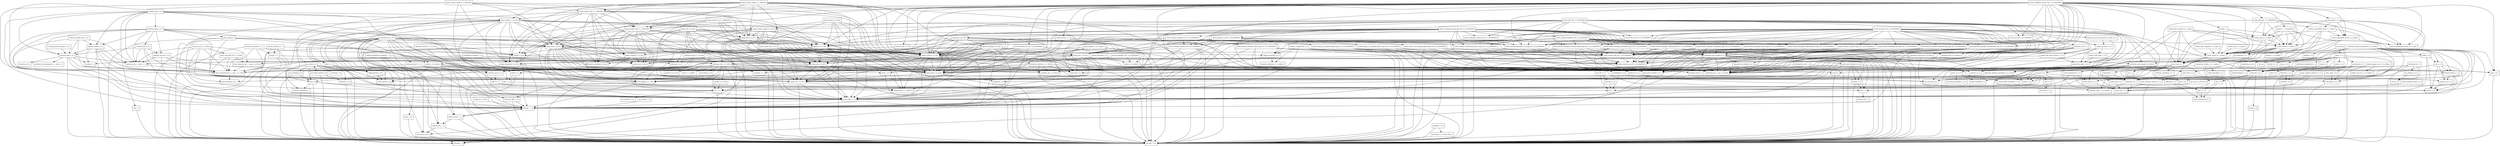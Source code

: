 digraph dependencies {
  node [shape = box, fontsize=10.0];
  activemq_broker_5_14_5 -> activemq_client_5_14_5;
  activemq_broker_5_14_5 -> geronimo_jms_1_1_spec_1_1_1;
  activemq_broker_5_14_5 -> hawtbuf_1_11;
  activemq_broker_5_14_5 -> jboss_transaction_api_1_2_spec_1_0_1_Final;
  activemq_broker_5_14_5 -> org_osgi_core_6_0_0;
  activemq_broker_5_14_5 -> slf4j_api_1_7_25;
  activemq_broker_5_14_5 -> xml_apis_1_4_01;
  activemq_client_5_14_5 -> commons_net_3_6;
  activemq_client_5_14_5 -> geronimo_j2ee_management_1_1_spec_1_0_1;
  activemq_client_5_14_5 -> geronimo_jms_1_1_spec_1_1_1;
  activemq_client_5_14_5 -> hawtbuf_1_11;
  activemq_client_5_14_5 -> jboss_transaction_api_1_2_spec_1_0_1_Final;
  activemq_client_5_14_5 -> slf4j_api_1_7_25;
  activemq_client_5_14_5 -> xml_apis_1_4_01;
  activemq_jms_pool_5_14_5 -> commons_pool2_2_4_2;
  activemq_jms_pool_5_14_5 -> geronimo_jms_1_1_spec_1_1_1;
  activemq_jms_pool_5_14_5 -> jboss_transaction_api_1_2_spec_1_0_1_Final;
  activemq_jms_pool_5_14_5 -> slf4j_api_1_7_25;
  activemq_kahadb_store_5_14_5 -> activemq_broker_5_14_5;
  activemq_kahadb_store_5_14_5 -> activemq_client_5_14_5;
  activemq_kahadb_store_5_14_5 -> geronimo_jms_1_1_spec_1_1_1;
  activemq_kahadb_store_5_14_5 -> jboss_transaction_api_1_2_spec_1_0_1_Final;
  activemq_kahadb_store_5_14_5 -> slf4j_api_1_7_25;
  activemq_openwire_legacy_5_14_5 -> activemq_client_5_14_5;
  activemq_pool_5_14_5 -> activemq_client_5_14_5;
  activemq_pool_5_14_5 -> activemq_jms_pool_5_14_5;
  activemq_pool_5_14_5 -> geronimo_jms_1_1_spec_1_1_1;
  activemq_pool_5_14_5 -> jboss_transaction_api_1_2_spec_1_0_1_Final;
  activemq_pool_5_14_5 -> slf4j_api_1_7_25;
  activemq_spring_5_14_5 -> activemq_broker_5_14_5;
  activemq_spring_5_14_5 -> activemq_client_5_14_5;
  activemq_spring_5_14_5 -> activemq_jms_pool_5_14_5;
  activemq_spring_5_14_5 -> activemq_pool_5_14_5;
  activemq_spring_5_14_5 -> geronimo_jms_1_1_spec_1_1_1;
  activemq_spring_5_14_5 -> jboss_transaction_api_1_2_spec_1_0_1_Final;
  activemq_spring_5_14_5 -> org_osgi_core_6_0_0;
  activemq_spring_5_14_5 -> slf4j_api_1_7_25;
  activemq_spring_5_14_5 -> spring_beans_5_0_0_RC1;
  activemq_spring_5_14_5 -> spring_context_5_0_0_RC1;
  activemq_spring_5_14_5 -> spring_core_5_0_0_RC1;
  activemq_spring_5_14_5 -> xbean_spring_4_5;
  activemq_web_5_14_5 -> activemq_broker_5_14_5;
  activemq_web_5_14_5 -> activemq_client_5_14_5;
  activemq_web_5_14_5 -> activemq_spring_5_14_5;
  activemq_web_5_14_5 -> geronimo_jms_1_1_spec_1_1_1;
  activemq_web_5_14_5 -> rome_1_0;
  activemq_web_5_14_5 -> slf4j_api_1_7_25;
  activemq_web_5_14_5 -> spring_beans_5_0_0_RC1;
  activemq_web_5_14_5 -> spring_core_5_0_0_RC1;
  activemq_web_5_14_5 -> spring_web_5_0_0_RC1;
  activemq_web_5_14_5 -> spring_webmvc_5_0_0_RC1;
  activemq_web_5_14_5 -> xstream_1_4_9_redhat_2;
  ant_1_10_1 -> ant_launcher_1_10_1;
  ant_1_10_1 -> xml_apis_1_4_01;
  asm_tree_5_2 -> asm_5_2;
  asm_util_5_2 -> asm_5_2;
  asm_util_5_2 -> asm_tree_5_2;
  aspectjweaver_1_9_0_BETA_4 -> jcl_over_slf4j_1_7_25;
  aspectjweaver_1_9_0_BETA_4 -> xml_apis_1_4_01;
  atmosphere_runtime_2_4_5_vaadin2 -> commons_pool2_2_4_2;
  atmosphere_runtime_2_4_5_vaadin2 -> vaadin_slf4j_jdk14_1_6_1;
  atmosphere_runtime_2_4_5_vaadin2 -> xml_apis_1_4_01;
  autoencoder_0_1 -> ejml_0_22;
  autoencoder_0_1 -> jcommon_1_0_16;
  autoencoder_0_1 -> jfreechart_1_0_13;
  autoencoder_0_1 -> scala_library_2_10_2;
  autoencoder_0_1 -> scala_swing_2_10_2;
  autoencoder_0_1 -> weka_dev_3_9_1;
  bcpkix_jdk15on_1_56 -> bcprov_jdk15on_1_56;
  bmad_2_4 -> weka_dev_3_9_1;
  bounce_0_18 -> xml_apis_1_4_01;
  cglib_3_2_5 -> ant_1_10_1;
  cglib_3_2_5 -> asm_5_2;
  citizen_intelligence_agency_2017_4_24_SNAPSHOT -> commons_beanutils_1_9_3;
  citizen_intelligence_agency_2017_4_24_SNAPSHOT -> commons_lang_2_6_0_redhat_6;
  citizen_intelligence_agency_2017_4_24_SNAPSHOT -> commons_lang3_3_5;
  citizen_intelligence_agency_2017_4_24_SNAPSHOT -> dcharts_1_7_2_SNAPSHOT;
  citizen_intelligence_agency_2017_4_24_SNAPSHOT -> ehcache_2_10_4;
  citizen_intelligence_agency_2017_4_24_SNAPSHOT -> ehcache_web_2_0_4;
  citizen_intelligence_agency_2017_4_24_SNAPSHOT -> gantt_addon_1_0_0;
  citizen_intelligence_agency_2017_4_24_SNAPSHOT -> hibernate_jpa_2_1_api_1_0_0_Final;
  citizen_intelligence_agency_2017_4_24_SNAPSHOT -> joda_time_2_9_9;
  citizen_intelligence_agency_2017_4_24_SNAPSHOT -> jsoup_1_10_2;
  citizen_intelligence_agency_2017_4_24_SNAPSHOT -> model_common_api_2017_4_24_SNAPSHOT;
  citizen_intelligence_agency_2017_4_24_SNAPSHOT -> model_external_riksdagen_documentcontent_impl_2017_4_24_SNAPSHOT;
  citizen_intelligence_agency_2017_4_24_SNAPSHOT -> model_external_riksdagen_dokumentlista_impl_2017_4_24_SNAPSHOT;
  citizen_intelligence_agency_2017_4_24_SNAPSHOT -> model_external_riksdagen_dokumentstatus_impl_2017_4_24_SNAPSHOT;
  citizen_intelligence_agency_2017_4_24_SNAPSHOT -> model_external_riksdagen_person_impl_2017_4_24_SNAPSHOT;
  citizen_intelligence_agency_2017_4_24_SNAPSHOT -> model_external_riksdagen_utskottsforslag_impl_2017_4_24_SNAPSHOT;
  citizen_intelligence_agency_2017_4_24_SNAPSHOT -> model_external_worldbank_data_impl_2017_4_24_SNAPSHOT;
  citizen_intelligence_agency_2017_4_24_SNAPSHOT -> model_internal_application_user_impl_2017_4_24_SNAPSHOT;
  citizen_intelligence_agency_2017_4_24_SNAPSHOT -> qrcode_2_1;
  citizen_intelligence_agency_2017_4_24_SNAPSHOT -> service_api_2017_4_24_SNAPSHOT;
  citizen_intelligence_agency_2017_4_24_SNAPSHOT -> service_external_esv_2017_4_24_SNAPSHOT;
  citizen_intelligence_agency_2017_4_24_SNAPSHOT -> slf4j_api_1_7_25;
  citizen_intelligence_agency_2017_4_24_SNAPSHOT -> spring_aop_5_0_0_RC1;
  citizen_intelligence_agency_2017_4_24_SNAPSHOT -> spring_beans_5_0_0_RC1;
  citizen_intelligence_agency_2017_4_24_SNAPSHOT -> spring_context_5_0_0_RC1;
  citizen_intelligence_agency_2017_4_24_SNAPSHOT -> spring_security_core_4_2_2_RELEASE;
  citizen_intelligence_agency_2017_4_24_SNAPSHOT -> spring_security_web_4_2_2_RELEASE;
  citizen_intelligence_agency_2017_4_24_SNAPSHOT -> spring_tx_5_0_0_RC1;
  citizen_intelligence_agency_2017_4_24_SNAPSHOT -> spring_web_5_0_0_RC1;
  citizen_intelligence_agency_2017_4_24_SNAPSHOT -> vaadin_compatibility_server_8_1_0_alpha7;
  citizen_intelligence_agency_2017_4_24_SNAPSHOT -> vaadin_compatibility_shared_8_1_0_alpha7;
  citizen_intelligence_agency_2017_4_24_SNAPSHOT -> vaadin_grid_util_1_2_0_SNAPSHOT;
  citizen_intelligence_agency_2017_4_24_SNAPSHOT -> vaadin_server_8_1_0_alpha7;
  citizen_intelligence_agency_2017_4_24_SNAPSHOT -> vaadin_shared_8_1_0_alpha7;
  citizen_intelligence_agency_2017_4_24_SNAPSHOT -> vaadin_spring_2_0_1;
  colt_2_1_4 -> concurrent_1_3_4;
  commons_beanutils_1_9_3 -> commons_collections_3_2_2_redhat_2;
  commons_beanutils_1_9_3 -> jcl_over_slf4j_1_7_25;
  commons_collections4_4_1 -> xml_apis_1_4_01;
  commons_configuration_1_10 -> commons_beanutils_1_9_3;
  commons_configuration_1_10 -> commons_codec_1_10_0_redhat_5;
  commons_configuration_1_10 -> commons_collections_3_2_2_redhat_2;
  commons_configuration_1_10 -> commons_lang_2_6_0_redhat_6;
  commons_configuration_1_10 -> jcl_over_slf4j_1_7_25;
  commons_configuration_1_10 -> xml_apis_1_4_01;
  commons_dbcp2_2_1_1 -> commons_pool2_2_4_2;
  commons_dbcp2_2_1_1 -> jboss_transaction_api_1_2_spec_1_0_1_Final;
  commons_dbcp2_2_1_1 -> jcl_over_slf4j_1_7_25;
  commons_pool2_2_4_2 -> cglib_3_2_5;
  core_1_1_2 -> arpack_combined_all_0_1;
  dcharts_1_7_2_SNAPSHOT -> commons_codec_1_10_0_redhat_5;
  dcharts_1_7_2_SNAPSHOT -> commons_lang3_3_5;
  dcharts_1_7_2_SNAPSHOT -> gwt_user_2_8_1;
  dcharts_1_7_2_SNAPSHOT -> vaadin_client_8_1_0_alpha7;
  dcharts_1_7_2_SNAPSHOT -> vaadin_server_8_1_0_alpha7;
  dcharts_1_7_2_SNAPSHOT -> vaadin_shared_8_1_0_alpha7;
  dom4j_1_6_1 -> xml_apis_1_4_01;
  dom4j_1_6_1 -> xpp3_1_1_6;
  ehcache_2_10_4 -> hibernate_core_5_2_10_Final;
  ehcache_2_10_4 -> jboss_transaction_api_1_2_spec_1_0_1_Final;
  ehcache_2_10_4 -> slf4j_api_1_7_25;
  ehcache_2_10_4 -> xml_apis_1_4_01;
  ehcache_3_3_1 -> cache_api_1_0_0;
  ehcache_3_3_1 -> slf4j_api_1_7_25;
  ehcache_3_3_1 -> xml_apis_1_4_01;
  ehcache_clustered_3_3_1 -> ehcache_2_10_4;
  ehcache_clustered_3_3_1 -> ehcache_3_3_1;
  ehcache_clustered_3_3_1 -> slf4j_api_1_7_25;
  ehcache_clustered_3_3_1 -> xml_apis_1_4_01;
  ehcache_transactions_3_3_1 -> ehcache_2_10_4;
  ehcache_transactions_3_3_1 -> ehcache_3_3_1;
  ehcache_transactions_3_3_1 -> jboss_transaction_api_1_2_spec_1_0_1_Final;
  ehcache_transactions_3_3_1 -> slf4j_api_1_7_25;
  ehcache_transactions_3_3_1 -> xml_apis_1_4_01;
  ehcache_web_2_0_4 -> ehcache_2_10_4;
  ehcache_web_2_0_4 -> slf4j_api_1_7_25;
  encrypt_properties_2017_4_24_SNAPSHOT -> bcprov_jdk15on_1_56;
  encrypt_properties_2017_4_24_SNAPSHOT -> jasypt_1_9_3_redhat_3;
  fluent_hc_4_5_3 -> httpclient_4_5_3;
  fluent_hc_4_5_3 -> httpcore_4_4_6;
  gantt_addon_1_0_0 -> gwt_user_2_8_1;
  gantt_addon_1_0_0 -> vaadin_client_8_1_0_alpha7;
  gantt_addon_1_0_0 -> vaadin_compatibility_client_8_1_0_alpha7;
  gantt_addon_1_0_0 -> vaadin_compatibility_server_8_1_0_alpha7;
  gantt_addon_1_0_0 -> vaadin_compatibility_shared_8_1_0_alpha7;
  gantt_addon_1_0_0 -> vaadin_server_8_1_0_alpha7;
  gantt_addon_1_0_0 -> vaadin_shared_8_1_0_alpha7;
  geronimo_jms_1_1_spec_1_1_1 -> jboss_transaction_api_1_2_spec_1_0_1_Final;
  google_api_client_1_22_0 -> google_http_client_1_22_0;
  google_api_client_1_22_0 -> google_http_client_jackson2_1_22_0;
  google_api_client_1_22_0 -> google_oauth_client_1_22_0;
  google_api_client_1_22_0 -> guava_22_0_rc1;
  google_api_services_translate_v2_rev49_1_22_0 -> google_api_client_1_22_0;
  google_api_services_translate_v2_rev49_1_22_0 -> google_http_client_1_22_0;
  google_http_client_1_22_0 -> httpclient_4_5_3;
  google_http_client_1_22_0 -> httpcore_4_4_6;
  google_http_client_1_22_0 -> jsr305_1_3_9;
  google_http_client_jackson2_1_22_0 -> google_http_client_1_22_0;
  google_http_client_jackson2_1_22_0 -> jackson_core_2_9_0_pr3;
  google_oauth_client_1_22_0 -> google_http_client_1_22_0;
  googleauth_1_1_1 -> commons_codec_1_10_0_redhat_5;
  googleauth_1_1_1 -> httpclient_4_5_3;
  guava_22_0_rc1 -> animal_sniffer_annotations_1_14;
  guava_22_0_rc1 -> error_prone_annotations_2_0_18;
  guava_22_0_rc1 -> j2objc_annotations_1_1;
  guava_22_0_rc1 -> jsr305_1_3_9;
  gwt_dev_2_8_1 -> animal_sniffer_annotations_1_14;
  gwt_dev_2_8_1 -> ant_1_10_1;
  gwt_dev_2_8_1 -> asm_5_2;
  gwt_dev_2_8_1 -> colt_2_1_4;
  gwt_dev_2_8_1 -> gson_2_8_0;
  gwt_dev_2_8_1 -> j2objc_annotations_1_1;
  gwt_dev_2_8_1 -> jsr305_1_3_9;
  gwt_dev_2_8_1 -> org_osgi_core_6_0_0;
  gwt_dev_2_8_1 -> xml_apis_1_4_01;
  gwt_elemental_2_8_1 -> gwt_user_2_8_1;
  gwt_user_2_8_1 -> asm_5_2;
  gwt_user_2_8_1 -> commons_io_2_5;
  gwt_user_2_8_1 -> gson_2_8_0;
  gwt_user_2_8_1 -> gwt_dev_2_8_1;
  gwt_user_2_8_1 -> icu4j_59_1;
  gwt_user_2_8_1 -> jsinterop_annotations_1_0_1;
  gwt_user_2_8_1 -> jsr305_1_3_9;
  gwt_user_2_8_1 -> junit_4_12;
  gwt_user_2_8_1 -> sac_1_3;
  gwt_user_2_8_1 -> validation_api_1_1_0_Final;
  gwt_user_2_8_1 -> xml_apis_1_4_01;
  hawtdispatch_1_22 -> asm_5_2;
  hawtdispatch_1_22 -> org_osgi_core_6_0_0;
  hawtdispatch_scala_1_22 -> hawtdispatch_1_22;
  hawtdispatch_scala_1_22 -> scala_library_2_10_2;
  hawtdispatch_transport_1_22 -> hawtbuf_1_11;
  hawtdispatch_transport_1_22 -> hawtdispatch_1_22;
  hibernate_commons_annotations_5_0_1_Final -> jboss_logging_3_3_1_Final;
  hibernate_core_5_2_10_Final -> ant_1_10_1;
  hibernate_core_5_2_10_Final -> antlr_2_7_7_redhat_7;
  hibernate_core_5_2_10_Final -> byte_buddy_1_6_14;
  hibernate_core_5_2_10_Final -> classmate_1_3_3;
  hibernate_core_5_2_10_Final -> dom4j_1_6_1;
  hibernate_core_5_2_10_Final -> hibernate_commons_annotations_5_0_1_Final;
  hibernate_core_5_2_10_Final -> hibernate_jpa_2_1_api_1_0_0_Final;
  hibernate_core_5_2_10_Final -> jandex_2_0_3_Final;
  hibernate_core_5_2_10_Final -> javassist_3_22_0_CR1;
  hibernate_core_5_2_10_Final -> jboss_logging_3_3_1_Final;
  hibernate_core_5_2_10_Final -> jboss_transaction_api_1_2_spec_1_0_1_Final;
  hibernate_core_5_2_10_Final -> validation_api_1_1_0_Final;
  hibernate_core_5_2_10_Final -> xml_apis_1_4_01;
  hibernate_ehcache_5_2_10_Final -> ehcache_2_10_4;
  hibernate_ehcache_5_2_10_Final -> hibernate_core_5_2_10_Final;
  hibernate_ehcache_5_2_10_Final -> jboss_logging_3_3_1_Final;
  hibernate_ehcache_5_2_10_Final -> jboss_transaction_api_1_2_spec_1_0_1_Final;
  hibernate_jcache_5_2_10_Final -> cache_api_1_0_0;
  hibernate_jcache_5_2_10_Final -> hibernate_core_5_2_10_Final;
  hibernate_jcache_5_2_10_Final -> jboss_logging_3_3_1_Final;
  hibernate_jcache_5_2_10_Final -> jboss_transaction_api_1_2_spec_1_0_1_Final;
  hibernate_search_elasticsearch_5_8_0_Beta2 -> gson_2_8_0;
  hibernate_search_elasticsearch_5_8_0_Beta2 -> hibernate_commons_annotations_5_0_1_Final;
  hibernate_search_elasticsearch_5_8_0_Beta2 -> hibernate_search_engine_5_8_0_Beta2;
  hibernate_search_elasticsearch_5_8_0_Beta2 -> httpasyncclient_4_1_2;
  hibernate_search_elasticsearch_5_8_0_Beta2 -> httpclient_4_5_3;
  hibernate_search_elasticsearch_5_8_0_Beta2 -> httpcore_4_4_6;
  hibernate_search_elasticsearch_5_8_0_Beta2 -> jboss_logging_3_3_1_Final;
  hibernate_search_elasticsearch_5_8_0_Beta2 -> lucene_analyzers_common_5_5_4;
  hibernate_search_elasticsearch_5_8_0_Beta2 -> lucene_core_5_5_4;
  hibernate_search_elasticsearch_5_8_0_Beta2 -> lucene_facet_5_5_4;
  hibernate_search_elasticsearch_5_8_0_Beta2 -> rest_5_3_0;
  hibernate_search_elasticsearch_5_8_0_Beta2 -> sniffer_5_3_0;
  hibernate_search_engine_5_8_0_Beta2 -> hibernate_commons_annotations_5_0_1_Final;
  hibernate_search_engine_5_8_0_Beta2 -> jboss_logging_3_3_1_Final;
  hibernate_search_engine_5_8_0_Beta2 -> jboss_transaction_api_1_2_spec_1_0_1_Final;
  hibernate_search_engine_5_8_0_Beta2 -> lucene_analyzers_common_5_5_4;
  hibernate_search_engine_5_8_0_Beta2 -> lucene_core_5_5_4;
  hibernate_search_engine_5_8_0_Beta2 -> lucene_facet_5_5_4;
  hibernate_search_engine_5_8_0_Beta2 -> lucene_misc_5_5_4;
  hibernate_search_engine_5_8_0_Beta2 -> lucene_queries_5_5_4;
  hibernate_search_engine_5_8_0_Beta2 -> lucene_queryparser_5_5_4;
  hibernate_search_engine_5_8_0_Beta2 -> xml_apis_1_4_01;
  hibernate_search_orm_5_8_0_Beta2 -> hibernate_commons_annotations_5_0_1_Final;
  hibernate_search_orm_5_8_0_Beta2 -> hibernate_core_5_2_10_Final;
  hibernate_search_orm_5_8_0_Beta2 -> hibernate_jpa_2_1_api_1_0_0_Final;
  hibernate_search_orm_5_8_0_Beta2 -> hibernate_search_engine_5_8_0_Beta2;
  hibernate_search_orm_5_8_0_Beta2 -> jboss_transaction_api_1_2_spec_1_0_1_Final;
  hibernate_search_orm_5_8_0_Beta2 -> lucene_core_5_5_4;
  hibernate_validator_5_4_1_Final -> classmate_1_3_3;
  hibernate_validator_5_4_1_Final -> hibernate_jpa_2_1_api_1_0_0_Final;
  hibernate_validator_5_4_1_Final -> jboss_logging_3_3_1_Final;
  hibernate_validator_5_4_1_Final -> joda_time_2_9_9;
  hibernate_validator_5_4_1_Final -> jsoup_1_10_2;
  hibernate_validator_5_4_1_Final -> validation_api_1_1_0_Final;
  hibernate_validator_5_4_1_Final -> xml_apis_1_4_01;
  httpasyncclient_4_1_2 -> httpclient_4_5_3;
  httpasyncclient_4_1_2 -> httpcore_4_4_6;
  httpasyncclient_4_1_2 -> httpcore_nio_4_4_5;
  httpasyncclient_4_1_2 -> jcl_over_slf4j_1_7_25;
  httpclient_4_5_3 -> commons_codec_1_10_0_redhat_5;
  httpclient_4_5_3 -> httpcore_4_4_6;
  httpclient_4_5_3 -> jcl_over_slf4j_1_7_25;
  httpcore_nio_4_4_5 -> httpcore_4_4_6;
  hyperjaxb3_ejb_roundtrip_0_6_1 -> commons_io_2_5;
  hyperjaxb3_ejb_roundtrip_0_6_1 -> commons_lang3_3_5;
  hyperjaxb3_ejb_roundtrip_0_6_1 -> hibernate_jpa_2_1_api_1_0_0_Final;
  hyperjaxb3_ejb_roundtrip_0_6_1 -> hyperjaxb3_ejb_runtime_0_6_1;
  hyperjaxb3_ejb_roundtrip_0_6_1 -> jaxb2_basics_runtime_0_11_1;
  hyperjaxb3_ejb_roundtrip_0_6_1 -> jaxb2_basics_testing_0_10_0;
  hyperjaxb3_ejb_roundtrip_0_6_1 -> jcl_over_slf4j_1_7_25;
  hyperjaxb3_ejb_roundtrip_0_6_1 -> junit_4_12;
  hyperjaxb3_ejb_roundtrip_0_6_1 -> xml_apis_1_4_01;
  hyperjaxb3_ejb_roundtrip_0_6_1 -> xmlunit_1_5;
  hyperjaxb3_ejb_runtime_0_6_1 -> commons_lang3_3_5;
  hyperjaxb3_ejb_runtime_0_6_1 -> hibernate_jpa_2_1_api_1_0_0_Final;
  hyperjaxb3_ejb_runtime_0_6_1 -> xml_apis_1_4_01;
  icu4j_59_1 -> xml_apis_1_4_01;
  itext_2_1_7 -> bcpkix_jdk15on_1_56;
  itext_2_1_7 -> bcprov_jdk15on_1_56;
  itext_2_1_7 -> xml_apis_1_4_01;
  jackson_databind_2_9_0_pr3 -> jackson_annotations_2_9_0_pr3;
  jackson_databind_2_9_0_pr3 -> jackson_core_2_9_0_pr3;
  jackson_databind_2_9_0_pr3 -> xml_apis_1_4_01;
  jackson_mapper_asl_1_9_13_redhat_3 -> jackson_core_asl_1_9_13_redhat_3;
  jackson_mapper_asl_1_9_13_redhat_3 -> joda_time_2_9_9;
  jackson_mapper_asl_1_9_13_redhat_3 -> xml_apis_1_4_01;
  jandex_2_0_3_Final -> ant_1_10_1;
  jasypt_1_9_3_redhat_3 -> icu4j_59_1;
  jasypt_hibernate4_1_9_2 -> hibernate_core_5_2_10_Final;
  jasypt_hibernate4_1_9_2 -> jasypt_1_9_3_redhat_3;
  jasypt_spring31_1_9_3_redhat_3 -> jasypt_1_9_3_redhat_3;
  jasypt_spring31_1_9_3_redhat_3 -> spring_beans_5_0_0_RC1;
  jasypt_spring31_1_9_3_redhat_3 -> spring_context_5_0_0_RC1;
  jasypt_spring31_1_9_3_redhat_3 -> spring_core_5_0_0_RC1;
  jasypt_spring31_1_9_3_redhat_3 -> xml_apis_1_4_01;
  java_cup_11b_2015_03_26 -> ant_1_10_1;
  javamelody_core_1_67_0 -> activation_1_1;
  javamelody_core_1_67_0 -> commons_dbcp2_2_1_1;
  javamelody_core_1_67_0 -> ehcache_2_10_4;
  javamelody_core_1_67_0 -> hibernate_core_5_2_10_Final;
  javamelody_core_1_67_0 -> hibernate_jpa_2_1_api_1_0_0_Final;
  javamelody_core_1_67_0 -> itext_2_1_7;
  javamelody_core_1_67_0 -> javax_interceptor_api_1_2;
  javamelody_core_1_67_0 -> javax_mail_1_6_0_rc1;
  javamelody_core_1_67_0 -> jrobin_1_6_0;
  javamelody_core_1_67_0 -> log4j_over_slf4j_1_7_25;
  javamelody_core_1_67_0 -> logback_classic_1_2_3;
  javamelody_core_1_67_0 -> logback_core_1_2_3;
  javamelody_core_1_67_0 -> slf4j_api_1_7_25;
  javamelody_core_1_67_0 -> spring_aop_5_0_0_RC1;
  javamelody_core_1_67_0 -> spring_beans_5_0_0_RC1;
  javamelody_core_1_67_0 -> spring_context_5_0_0_RC1;
  javamelody_core_1_67_0 -> spring_core_5_0_0_RC1;
  javamelody_core_1_67_0 -> spring_web_5_0_0_RC1;
  javamelody_core_1_67_0 -> xml_apis_1_4_01;
  javamelody_core_1_67_0 -> xstream_1_4_9_redhat_2;
  javax_mail_1_6_0_rc1 -> activation_1_1;
  javax_mail_1_6_0_rc1 -> xml_apis_1_4_01;
  jaxb2_basics_runtime_0_11_1 -> activation_1_1;
  jaxb2_basics_runtime_0_11_1 -> xml_apis_1_4_01;
  jaxb2_basics_testing_0_10_0 -> commons_io_2_5;
  jaxb2_basics_testing_0_10_0 -> jaxb2_basics_runtime_0_11_1;
  jaxb2_basics_testing_0_10_0 -> jcl_over_slf4j_1_7_25;
  jaxb2_basics_testing_0_10_0 -> junit_4_12;
  jaxb2_basics_testing_0_10_0 -> xml_apis_1_4_01;
  jaxb2_basics_testing_0_10_0 -> xmlunit_1_5;
  jaxb2_basics_tools_0_10_0 -> commons_beanutils_1_9_3;
  jaxb2_basics_tools_0_10_0 -> commons_lang3_3_5;
  jaxb2_basics_tools_0_10_0 -> jaxb2_basics_runtime_0_11_1;
  jaxb2_basics_tools_0_10_0 -> jcl_over_slf4j_1_7_25;
  jaxb2_basics_tools_0_10_0 -> spring_beans_5_0_0_RC1;
  jaxb2_basics_tools_0_10_0 -> spring_context_5_0_0_RC1;
  jaxb2_basics_tools_0_10_0 -> xml_apis_1_4_01;
  jboss_connector_api_1_7_spec_1_0_0_Final -> jboss_transaction_api_1_2_spec_1_0_1_Final;
  jboss_logging_3_3_1_Final -> log4j_over_slf4j_1_7_25;
  jboss_logging_3_3_1_Final -> slf4j_api_1_7_25;
  jboss_transaction_api_1_2_spec_1_0_1_Final -> javax_interceptor_api_1_2;
  jboss_transaction_spi_7_6_0_Final -> jboss_connector_api_1_7_spec_1_0_0_Final;
  jboss_transaction_spi_7_6_0_Final -> jboss_logging_3_3_1_Final;
  jboss_transaction_spi_7_6_0_Final -> jboss_transaction_api_1_2_spec_1_0_1_Final;
  jcl_over_slf4j_1_7_25 -> slf4j_api_1_7_25;
  jcommon_1_0_16 -> xml_apis_1_4_01;
  jdom2_2_0_6 -> xml_apis_1_4_01;
  jfilechooser_bookmarks_0_1_5 -> jclipboardhelper_0_1_0;
  jfreechart_1_0_13 -> jcommon_1_0_16;
  jfreechart_1_0_13 -> xml_apis_1_4_01;
  jna_platform_4_4_0 -> jna_4_4_0;
  jrobin_1_6_0 -> xml_apis_1_4_01;
  jsoup_1_10_2 -> xml_apis_1_4_01;
  jul_to_slf4j_1_7_25 -> slf4j_api_1_7_25;
  junit_4_12 -> hamcrest_core_1_3;
  liquibase_core_3_5_3 -> ant_1_10_1;
  liquibase_core_3_5_3 -> org_osgi_core_6_0_0;
  liquibase_core_3_5_3 -> snakeyaml_1_18;
  liquibase_core_3_5_3 -> spring_beans_5_0_0_RC1;
  liquibase_core_3_5_3 -> spring_context_5_0_0_RC1;
  liquibase_core_3_5_3 -> spring_core_5_0_0_RC1;
  liquibase_core_3_5_3 -> xml_apis_1_4_01;
  log4j_over_slf4j_1_7_25 -> slf4j_api_1_7_25;
  log4j_over_slf4j_1_7_25 -> xml_apis_1_4_01;
  logback_classic_1_2_3 -> logback_core_1_2_3;
  logback_classic_1_2_3 -> slf4j_api_1_7_25;
  logback_classic_1_2_3 -> xml_apis_1_4_01;
  logback_core_1_2_3 -> javax_mail_1_6_0_rc1;
  logback_core_1_2_3 -> xml_apis_1_4_01;
  logback_elasticsearch_appender_1_5 -> jackson_core_2_9_0_pr3;
  logback_elasticsearch_appender_1_5 -> logback_classic_1_2_3;
  logback_elasticsearch_appender_1_5 -> logback_core_1_2_3;
  logback_elasticsearch_appender_1_5 -> slf4j_api_1_7_25;
  lucene_analyzers_common_5_5_4 -> lucene_core_5_5_4;
  lucene_analyzers_common_5_5_4 -> xml_apis_1_4_01;
  lucene_analyzers_phonetic_5_5_4 -> commons_codec_1_10_0_redhat_5;
  lucene_analyzers_phonetic_5_5_4 -> lucene_analyzers_common_5_5_4;
  lucene_analyzers_phonetic_5_5_4 -> lucene_core_5_5_4;
  lucene_backward_codecs_5_5_4 -> lucene_core_5_5_4;
  lucene_facet_5_5_4 -> lucene_core_5_5_4;
  lucene_facet_5_5_4 -> lucene_queries_5_5_4;
  lucene_misc_5_5_4 -> lucene_core_5_5_4;
  lucene_queries_5_5_4 -> lucene_core_5_5_4;
  lucene_queryparser_5_5_4 -> lucene_core_5_5_4;
  lucene_queryparser_5_5_4 -> lucene_queries_5_5_4;
  lucene_queryparser_5_5_4 -> xml_apis_1_4_01;
  meka_1_9_1 -> autoencoder_0_1;
  meka_1_9_1 -> bmad_2_4;
  meka_1_9_1 -> jama_1_0_3;
  meka_1_9_1 -> jclipboardhelper_0_1_0;
  meka_1_9_1 -> jfilechooser_bookmarks_0_1_5;
  meka_1_9_1 -> markdownj_core_0_4;
  meka_1_9_1 -> mst_4_0;
  meka_1_9_1 -> mulan_1_4_0;
  meka_1_9_1 -> scala_library_2_10_2;
  meka_1_9_1 -> trove4j_3_0_3;
  meka_1_9_1 -> weka_dev_3_9_1;
  moa_2016_04 -> meka_1_9_1;
  moa_2016_04 -> sizeofag_1_0_0;
  moa_2016_04 -> weka_dev_3_9_1;
  model_common_impl_2017_4_24_SNAPSHOT -> model_common_api_2017_4_24_SNAPSHOT;
  model_common_impl_2017_4_24_SNAPSHOT -> slf4j_api_1_7_25;
  model_external_riksdagen_documentcontent_impl_2017_4_24_SNAPSHOT -> hibernate_jpa_2_1_api_1_0_0_Final;
  model_external_riksdagen_documentcontent_impl_2017_4_24_SNAPSHOT -> hyperjaxb3_ejb_roundtrip_0_6_1;
  model_external_riksdagen_documentcontent_impl_2017_4_24_SNAPSHOT -> jaxb2_basics_runtime_0_11_1;
  model_external_riksdagen_documentcontent_impl_2017_4_24_SNAPSHOT -> model_common_api_2017_4_24_SNAPSHOT;
  model_external_riksdagen_documentcontent_impl_2017_4_24_SNAPSHOT -> model_common_impl_2017_4_24_SNAPSHOT;
  model_external_riksdagen_documentcontent_impl_2017_4_24_SNAPSHOT -> xml_apis_1_4_01;
  model_external_riksdagen_dokumentlista_impl_2017_4_24_SNAPSHOT -> hibernate_jpa_2_1_api_1_0_0_Final;
  model_external_riksdagen_dokumentlista_impl_2017_4_24_SNAPSHOT -> hyperjaxb3_ejb_roundtrip_0_6_1;
  model_external_riksdagen_dokumentlista_impl_2017_4_24_SNAPSHOT -> jaxb2_basics_runtime_0_11_1;
  model_external_riksdagen_dokumentlista_impl_2017_4_24_SNAPSHOT -> model_common_api_2017_4_24_SNAPSHOT;
  model_external_riksdagen_dokumentlista_impl_2017_4_24_SNAPSHOT -> model_common_impl_2017_4_24_SNAPSHOT;
  model_external_riksdagen_dokumentlista_impl_2017_4_24_SNAPSHOT -> xml_apis_1_4_01;
  model_external_riksdagen_dokumentstatus_impl_2017_4_24_SNAPSHOT -> hibernate_jpa_2_1_api_1_0_0_Final;
  model_external_riksdagen_dokumentstatus_impl_2017_4_24_SNAPSHOT -> hyperjaxb3_ejb_roundtrip_0_6_1;
  model_external_riksdagen_dokumentstatus_impl_2017_4_24_SNAPSHOT -> jaxb2_basics_runtime_0_11_1;
  model_external_riksdagen_dokumentstatus_impl_2017_4_24_SNAPSHOT -> model_common_api_2017_4_24_SNAPSHOT;
  model_external_riksdagen_dokumentstatus_impl_2017_4_24_SNAPSHOT -> model_common_impl_2017_4_24_SNAPSHOT;
  model_external_riksdagen_dokumentstatus_impl_2017_4_24_SNAPSHOT -> xml_apis_1_4_01;
  model_external_riksdagen_person_impl_2017_4_24_SNAPSHOT -> hibernate_jpa_2_1_api_1_0_0_Final;
  model_external_riksdagen_person_impl_2017_4_24_SNAPSHOT -> hyperjaxb3_ejb_roundtrip_0_6_1;
  model_external_riksdagen_person_impl_2017_4_24_SNAPSHOT -> jaxb2_basics_runtime_0_11_1;
  model_external_riksdagen_person_impl_2017_4_24_SNAPSHOT -> model_common_api_2017_4_24_SNAPSHOT;
  model_external_riksdagen_person_impl_2017_4_24_SNAPSHOT -> model_common_impl_2017_4_24_SNAPSHOT;
  model_external_riksdagen_person_impl_2017_4_24_SNAPSHOT -> xml_apis_1_4_01;
  model_external_riksdagen_personlista_impl_2017_4_24_SNAPSHOT -> hibernate_jpa_2_1_api_1_0_0_Final;
  model_external_riksdagen_personlista_impl_2017_4_24_SNAPSHOT -> hyperjaxb3_ejb_roundtrip_0_6_1;
  model_external_riksdagen_personlista_impl_2017_4_24_SNAPSHOT -> jaxb2_basics_runtime_0_11_1;
  model_external_riksdagen_personlista_impl_2017_4_24_SNAPSHOT -> model_common_api_2017_4_24_SNAPSHOT;
  model_external_riksdagen_personlista_impl_2017_4_24_SNAPSHOT -> model_common_impl_2017_4_24_SNAPSHOT;
  model_external_riksdagen_personlista_impl_2017_4_24_SNAPSHOT -> xml_apis_1_4_01;
  model_external_riksdagen_utskottsforslag_impl_2017_4_24_SNAPSHOT -> hibernate_jpa_2_1_api_1_0_0_Final;
  model_external_riksdagen_utskottsforslag_impl_2017_4_24_SNAPSHOT -> hyperjaxb3_ejb_roundtrip_0_6_1;
  model_external_riksdagen_utskottsforslag_impl_2017_4_24_SNAPSHOT -> hyperjaxb3_ejb_runtime_0_6_1;
  model_external_riksdagen_utskottsforslag_impl_2017_4_24_SNAPSHOT -> jaxb2_basics_runtime_0_11_1;
  model_external_riksdagen_utskottsforslag_impl_2017_4_24_SNAPSHOT -> model_common_api_2017_4_24_SNAPSHOT;
  model_external_riksdagen_utskottsforslag_impl_2017_4_24_SNAPSHOT -> model_common_impl_2017_4_24_SNAPSHOT;
  model_external_riksdagen_utskottsforslag_impl_2017_4_24_SNAPSHOT -> xml_apis_1_4_01;
  model_external_riksdagen_votering_impl_2017_4_24_SNAPSHOT -> hibernate_jpa_2_1_api_1_0_0_Final;
  model_external_riksdagen_votering_impl_2017_4_24_SNAPSHOT -> hyperjaxb3_ejb_roundtrip_0_6_1;
  model_external_riksdagen_votering_impl_2017_4_24_SNAPSHOT -> jaxb2_basics_runtime_0_11_1;
  model_external_riksdagen_votering_impl_2017_4_24_SNAPSHOT -> model_common_api_2017_4_24_SNAPSHOT;
  model_external_riksdagen_votering_impl_2017_4_24_SNAPSHOT -> model_common_impl_2017_4_24_SNAPSHOT;
  model_external_riksdagen_votering_impl_2017_4_24_SNAPSHOT -> xml_apis_1_4_01;
  model_external_riksdagen_voteringlista_impl_2017_4_24_SNAPSHOT -> hibernate_jpa_2_1_api_1_0_0_Final;
  model_external_riksdagen_voteringlista_impl_2017_4_24_SNAPSHOT -> hyperjaxb3_ejb_roundtrip_0_6_1;
  model_external_riksdagen_voteringlista_impl_2017_4_24_SNAPSHOT -> jaxb2_basics_runtime_0_11_1;
  model_external_riksdagen_voteringlista_impl_2017_4_24_SNAPSHOT -> model_common_api_2017_4_24_SNAPSHOT;
  model_external_riksdagen_voteringlista_impl_2017_4_24_SNAPSHOT -> model_common_impl_2017_4_24_SNAPSHOT;
  model_external_riksdagen_voteringlista_impl_2017_4_24_SNAPSHOT -> xml_apis_1_4_01;
  model_external_val_kommunvalkrets_impl_2017_4_24_SNAPSHOT -> hibernate_jpa_2_1_api_1_0_0_Final;
  model_external_val_kommunvalkrets_impl_2017_4_24_SNAPSHOT -> hyperjaxb3_ejb_roundtrip_0_6_1;
  model_external_val_kommunvalkrets_impl_2017_4_24_SNAPSHOT -> jaxb2_basics_runtime_0_11_1;
  model_external_val_kommunvalkrets_impl_2017_4_24_SNAPSHOT -> model_common_api_2017_4_24_SNAPSHOT;
  model_external_val_kommunvalkrets_impl_2017_4_24_SNAPSHOT -> model_common_impl_2017_4_24_SNAPSHOT;
  model_external_val_kommunvalkrets_impl_2017_4_24_SNAPSHOT -> xml_apis_1_4_01;
  model_external_val_landstingvalkrets_impl_2017_4_24_SNAPSHOT -> hibernate_jpa_2_1_api_1_0_0_Final;
  model_external_val_landstingvalkrets_impl_2017_4_24_SNAPSHOT -> hyperjaxb3_ejb_roundtrip_0_6_1;
  model_external_val_landstingvalkrets_impl_2017_4_24_SNAPSHOT -> jaxb2_basics_runtime_0_11_1;
  model_external_val_landstingvalkrets_impl_2017_4_24_SNAPSHOT -> model_common_api_2017_4_24_SNAPSHOT;
  model_external_val_landstingvalkrets_impl_2017_4_24_SNAPSHOT -> model_common_impl_2017_4_24_SNAPSHOT;
  model_external_val_landstingvalkrets_impl_2017_4_24_SNAPSHOT -> xml_apis_1_4_01;
  model_external_val_partier_impl_2017_4_24_SNAPSHOT -> hibernate_jpa_2_1_api_1_0_0_Final;
  model_external_val_partier_impl_2017_4_24_SNAPSHOT -> hyperjaxb3_ejb_roundtrip_0_6_1;
  model_external_val_partier_impl_2017_4_24_SNAPSHOT -> jaxb2_basics_runtime_0_11_1;
  model_external_val_partier_impl_2017_4_24_SNAPSHOT -> model_common_api_2017_4_24_SNAPSHOT;
  model_external_val_partier_impl_2017_4_24_SNAPSHOT -> model_common_impl_2017_4_24_SNAPSHOT;
  model_external_val_partier_impl_2017_4_24_SNAPSHOT -> xml_apis_1_4_01;
  model_external_val_riksdagsvalkrets_impl_2017_4_24_SNAPSHOT -> hibernate_jpa_2_1_api_1_0_0_Final;
  model_external_val_riksdagsvalkrets_impl_2017_4_24_SNAPSHOT -> hyperjaxb3_ejb_roundtrip_0_6_1;
  model_external_val_riksdagsvalkrets_impl_2017_4_24_SNAPSHOT -> jaxb2_basics_runtime_0_11_1;
  model_external_val_riksdagsvalkrets_impl_2017_4_24_SNAPSHOT -> model_common_api_2017_4_24_SNAPSHOT;
  model_external_val_riksdagsvalkrets_impl_2017_4_24_SNAPSHOT -> model_common_impl_2017_4_24_SNAPSHOT;
  model_external_val_riksdagsvalkrets_impl_2017_4_24_SNAPSHOT -> xml_apis_1_4_01;
  model_external_worldbank_data_impl_2017_4_24_SNAPSHOT -> hibernate_jpa_2_1_api_1_0_0_Final;
  model_external_worldbank_data_impl_2017_4_24_SNAPSHOT -> hyperjaxb3_ejb_roundtrip_0_6_1;
  model_external_worldbank_data_impl_2017_4_24_SNAPSHOT -> jaxb2_basics_runtime_0_11_1;
  model_external_worldbank_data_impl_2017_4_24_SNAPSHOT -> model_common_api_2017_4_24_SNAPSHOT;
  model_external_worldbank_data_impl_2017_4_24_SNAPSHOT -> model_common_impl_2017_4_24_SNAPSHOT;
  model_external_worldbank_indicators_impl_2017_4_24_SNAPSHOT -> hibernate_jpa_2_1_api_1_0_0_Final;
  model_external_worldbank_indicators_impl_2017_4_24_SNAPSHOT -> hyperjaxb3_ejb_roundtrip_0_6_1;
  model_external_worldbank_indicators_impl_2017_4_24_SNAPSHOT -> jaxb2_basics_runtime_0_11_1;
  model_external_worldbank_indicators_impl_2017_4_24_SNAPSHOT -> model_common_api_2017_4_24_SNAPSHOT;
  model_external_worldbank_indicators_impl_2017_4_24_SNAPSHOT -> model_common_impl_2017_4_24_SNAPSHOT;
  model_external_worldbank_indicators_impl_2017_4_24_SNAPSHOT -> xml_apis_1_4_01;
  model_external_worldbank_topic_impl_2017_4_24_SNAPSHOT -> hibernate_jpa_2_1_api_1_0_0_Final;
  model_external_worldbank_topic_impl_2017_4_24_SNAPSHOT -> hyperjaxb3_ejb_roundtrip_0_6_1;
  model_external_worldbank_topic_impl_2017_4_24_SNAPSHOT -> jaxb2_basics_runtime_0_11_1;
  model_external_worldbank_topic_impl_2017_4_24_SNAPSHOT -> model_common_api_2017_4_24_SNAPSHOT;
  model_external_worldbank_topic_impl_2017_4_24_SNAPSHOT -> model_common_impl_2017_4_24_SNAPSHOT;
  model_external_worldbank_topic_impl_2017_4_24_SNAPSHOT -> xml_apis_1_4_01;
  model_internal_application_user_impl_2017_4_24_SNAPSHOT -> hibernate_jpa_2_1_api_1_0_0_Final;
  model_internal_application_user_impl_2017_4_24_SNAPSHOT -> jaxb2_basics_runtime_0_11_1;
  model_internal_application_user_impl_2017_4_24_SNAPSHOT -> model_common_api_2017_4_24_SNAPSHOT;
  model_internal_application_user_impl_2017_4_24_SNAPSHOT -> model_common_impl_2017_4_24_SNAPSHOT;
  model_internal_application_user_impl_2017_4_24_SNAPSHOT -> xml_apis_1_4_01;
  mtj_1_0_4 -> arpack_combined_all_0_1;
  mtj_1_0_4 -> core_1_1_2;
  mulan_1_4_0 -> weka_dev_3_9_1;
  mulan_1_4_0 -> xml_apis_1_4_01;
  narayana_jta_5_5_24_Final -> geronimo_jms_1_1_spec_1_1_1;
  narayana_jta_5_5_24_Final -> javax_interceptor_api_1_2;
  narayana_jta_5_5_24_Final -> jboss_connector_api_1_7_spec_1_0_0_Final;
  narayana_jta_5_5_24_Final -> jboss_logging_3_3_1_Final;
  narayana_jta_5_5_24_Final -> jboss_transaction_api_1_2_spec_1_0_1_Final;
  narayana_jta_5_5_24_Final -> jboss_transaction_spi_7_6_0_Final;
  narayana_jta_5_5_24_Final -> xml_apis_1_4_01;
  nekohtml_1_9_22 -> xercesImpl_2_11_0_SP5_redhat_1;
  nekohtml_1_9_22 -> xml_apis_1_4_01;
  netlib_java_1_1 -> arpack_combined_all_0_1;
  netlib_java_1_1 -> core_1_1_2;
  poi_3_16 -> commons_codec_1_10_0_redhat_5;
  poi_3_16 -> commons_collections4_4_1;
  poi_3_16 -> jcl_over_slf4j_1_7_25;
  poi_3_16 -> xml_apis_1_4_01;
  poi_ooxml_3_16 -> bcpkix_jdk15on_1_56;
  poi_ooxml_3_16 -> bcprov_jdk15on_1_56;
  poi_ooxml_3_16 -> commons_collections4_4_1;
  poi_ooxml_3_16 -> curvesapi_1_05;
  poi_ooxml_3_16 -> junit_4_12;
  poi_ooxml_3_16 -> poi_3_16;
  poi_ooxml_3_16 -> poi_ooxml_schemas_3_16;
  poi_ooxml_3_16 -> poi_scratchpad_3_16;
  poi_ooxml_3_16 -> xml_apis_1_4_01;
  poi_ooxml_3_16 -> xmlbeans_2_6_0;
  poi_ooxml_schemas_3_16 -> poi_ooxml_3_16;
  poi_ooxml_schemas_3_16 -> xml_apis_1_4_01;
  poi_ooxml_schemas_3_16 -> xmlbeans_2_6_0;
  poi_scratchpad_3_16 -> poi_3_16;
  poi_scratchpad_3_16 -> xml_apis_1_4_01;
  postgresql_42_1_1 -> jboss_transaction_api_1_2_spec_1_0_1_Final;
  postgresql_42_1_1 -> jna_4_4_0;
  postgresql_42_1_1 -> jna_platform_4_4_0;
  postgresql_42_1_1 -> org_osgi_core_6_0_0;
  postgresql_42_1_1 -> xml_apis_1_4_01;
  qrcode_2_1 -> gwt_user_2_8_1;
  qrcode_2_1 -> vaadin_client_8_1_0_alpha7;
  qrcode_2_1 -> vaadin_server_8_1_0_alpha7;
  qrcode_2_1 -> vaadin_shared_8_1_0_alpha7;
  rest_5_3_0 -> httpasyncclient_4_1_2;
  rest_5_3_0 -> httpclient_4_5_3;
  rest_5_3_0 -> httpcore_4_4_6;
  rest_5_3_0 -> httpcore_nio_4_4_5;
  rest_5_3_0 -> jcl_over_slf4j_1_7_25;
  rome_1_0 -> xml_apis_1_4_01;
  scala_library_2_10_2 -> xml_apis_1_4_01;
  scala_swing_2_10_2 -> scala_library_2_10_2;
  service_api_2017_4_24_SNAPSHOT -> commons_lang3_3_5;
  service_api_2017_4_24_SNAPSHOT -> hibernate_jpa_2_1_api_1_0_0_Final;
  service_api_2017_4_24_SNAPSHOT -> model_internal_application_user_impl_2017_4_24_SNAPSHOT;
  service_component_agent_api_2017_4_24_SNAPSHOT -> model_internal_application_user_impl_2017_4_24_SNAPSHOT;
  service_component_agent_impl_2017_4_24_SNAPSHOT -> geronimo_jms_1_1_spec_1_1_1;
  service_component_agent_impl_2017_4_24_SNAPSHOT -> hibernate_jpa_2_1_api_1_0_0_Final;
  service_component_agent_impl_2017_4_24_SNAPSHOT -> joda_time_2_9_9;
  service_component_agent_impl_2017_4_24_SNAPSHOT -> model_external_riksdagen_documentcontent_impl_2017_4_24_SNAPSHOT;
  service_component_agent_impl_2017_4_24_SNAPSHOT -> model_external_riksdagen_dokumentlista_impl_2017_4_24_SNAPSHOT;
  service_component_agent_impl_2017_4_24_SNAPSHOT -> model_external_riksdagen_dokumentstatus_impl_2017_4_24_SNAPSHOT;
  service_component_agent_impl_2017_4_24_SNAPSHOT -> model_external_riksdagen_person_impl_2017_4_24_SNAPSHOT;
  service_component_agent_impl_2017_4_24_SNAPSHOT -> model_external_riksdagen_personlista_impl_2017_4_24_SNAPSHOT;
  service_component_agent_impl_2017_4_24_SNAPSHOT -> model_external_riksdagen_utskottsforslag_impl_2017_4_24_SNAPSHOT;
  service_component_agent_impl_2017_4_24_SNAPSHOT -> model_external_riksdagen_votering_impl_2017_4_24_SNAPSHOT;
  service_component_agent_impl_2017_4_24_SNAPSHOT -> model_external_riksdagen_voteringlista_impl_2017_4_24_SNAPSHOT;
  service_component_agent_impl_2017_4_24_SNAPSHOT -> model_external_worldbank_indicators_impl_2017_4_24_SNAPSHOT;
  service_component_agent_impl_2017_4_24_SNAPSHOT -> model_internal_application_user_impl_2017_4_24_SNAPSHOT;
  service_component_agent_impl_2017_4_24_SNAPSHOT -> service_component_agent_api_2017_4_24_SNAPSHOT;
  service_component_agent_impl_2017_4_24_SNAPSHOT -> service_data_api_2017_4_24_SNAPSHOT;
  service_component_agent_impl_2017_4_24_SNAPSHOT -> service_external_common_2017_4_24_SNAPSHOT;
  service_component_agent_impl_2017_4_24_SNAPSHOT -> service_external_riksdagen_2017_4_24_SNAPSHOT;
  service_component_agent_impl_2017_4_24_SNAPSHOT -> service_external_val_2017_4_24_SNAPSHOT;
  service_component_agent_impl_2017_4_24_SNAPSHOT -> service_external_worldbank_2017_4_24_SNAPSHOT;
  service_component_agent_impl_2017_4_24_SNAPSHOT -> slf4j_api_1_7_25;
  service_component_agent_impl_2017_4_24_SNAPSHOT -> spring_beans_5_0_0_RC1;
  service_component_agent_impl_2017_4_24_SNAPSHOT -> spring_context_5_0_0_RC1;
  service_component_agent_impl_2017_4_24_SNAPSHOT -> spring_jms_5_0_0_RC1;
  service_component_agent_impl_2017_4_24_SNAPSHOT -> spring_tx_5_0_0_RC1;
  service_data_api_2017_4_24_SNAPSHOT -> hibernate_jpa_2_1_api_1_0_0_Final;
  service_data_api_2017_4_24_SNAPSHOT -> model_internal_application_user_impl_2017_4_24_SNAPSHOT;
  service_data_impl_2017_4_24_SNAPSHOT -> commons_beanutils_1_9_3;
  service_data_impl_2017_4_24_SNAPSHOT -> commons_lang_2_6_0_redhat_6;
  service_data_impl_2017_4_24_SNAPSHOT -> commons_lang3_3_5;
  service_data_impl_2017_4_24_SNAPSHOT -> hibernate_core_5_2_10_Final;
  service_data_impl_2017_4_24_SNAPSHOT -> hibernate_jpa_2_1_api_1_0_0_Final;
  service_data_impl_2017_4_24_SNAPSHOT -> hibernate_search_engine_5_8_0_Beta2;
  service_data_impl_2017_4_24_SNAPSHOT -> hibernate_search_orm_5_8_0_Beta2;
  service_data_impl_2017_4_24_SNAPSHOT -> liquibase_core_3_5_3;
  service_data_impl_2017_4_24_SNAPSHOT -> lucene_analyzers_common_5_5_4;
  service_data_impl_2017_4_24_SNAPSHOT -> lucene_core_5_5_4;
  service_data_impl_2017_4_24_SNAPSHOT -> model_external_riksdagen_documentcontent_impl_2017_4_24_SNAPSHOT;
  service_data_impl_2017_4_24_SNAPSHOT -> model_external_riksdagen_dokumentlista_impl_2017_4_24_SNAPSHOT;
  service_data_impl_2017_4_24_SNAPSHOT -> model_external_riksdagen_dokumentstatus_impl_2017_4_24_SNAPSHOT;
  service_data_impl_2017_4_24_SNAPSHOT -> model_external_riksdagen_person_impl_2017_4_24_SNAPSHOT;
  service_data_impl_2017_4_24_SNAPSHOT -> model_external_riksdagen_utskottsforslag_impl_2017_4_24_SNAPSHOT;
  service_data_impl_2017_4_24_SNAPSHOT -> model_external_riksdagen_votering_impl_2017_4_24_SNAPSHOT;
  service_data_impl_2017_4_24_SNAPSHOT -> model_external_val_partier_impl_2017_4_24_SNAPSHOT;
  service_data_impl_2017_4_24_SNAPSHOT -> model_external_worldbank_data_impl_2017_4_24_SNAPSHOT;
  service_data_impl_2017_4_24_SNAPSHOT -> model_external_worldbank_indicators_impl_2017_4_24_SNAPSHOT;
  service_data_impl_2017_4_24_SNAPSHOT -> model_internal_application_user_impl_2017_4_24_SNAPSHOT;
  service_data_impl_2017_4_24_SNAPSHOT -> service_data_api_2017_4_24_SNAPSHOT;
  service_data_impl_2017_4_24_SNAPSHOT -> slf4j_api_1_7_25;
  service_data_impl_2017_4_24_SNAPSHOT -> spring_beans_5_0_0_RC1;
  service_data_impl_2017_4_24_SNAPSHOT -> spring_context_5_0_0_RC1;
  service_data_impl_2017_4_24_SNAPSHOT -> spring_jdbc_5_0_0_RC1;
  service_data_impl_2017_4_24_SNAPSHOT -> spring_tx_5_0_0_RC1;
  service_external_common_2017_4_24_SNAPSHOT -> fluent_hc_4_5_3;
  service_external_common_2017_4_24_SNAPSHOT -> jdom2_2_0_6;
  service_external_common_2017_4_24_SNAPSHOT -> slf4j_api_1_7_25;
  service_external_common_2017_4_24_SNAPSHOT -> spring_context_5_0_0_RC1;
  service_external_common_2017_4_24_SNAPSHOT -> spring_oxm_5_0_0_RC1;
  service_external_common_2017_4_24_SNAPSHOT -> xml_apis_1_4_01;
  service_external_esv_2017_4_24_SNAPSHOT -> commons_lang3_3_5;
  service_external_esv_2017_4_24_SNAPSHOT -> poi_3_16;
  service_external_esv_2017_4_24_SNAPSHOT -> slf4j_api_1_7_25;
  service_external_esv_2017_4_24_SNAPSHOT -> spring_beans_5_0_0_RC1;
  service_external_esv_2017_4_24_SNAPSHOT -> spring_context_5_0_0_RC1;
  service_external_riksdagen_2017_4_24_SNAPSHOT -> model_external_riksdagen_documentcontent_impl_2017_4_24_SNAPSHOT;
  service_external_riksdagen_2017_4_24_SNAPSHOT -> model_external_riksdagen_dokumentlista_impl_2017_4_24_SNAPSHOT;
  service_external_riksdagen_2017_4_24_SNAPSHOT -> model_external_riksdagen_dokumentstatus_impl_2017_4_24_SNAPSHOT;
  service_external_riksdagen_2017_4_24_SNAPSHOT -> model_external_riksdagen_person_impl_2017_4_24_SNAPSHOT;
  service_external_riksdagen_2017_4_24_SNAPSHOT -> model_external_riksdagen_personlista_impl_2017_4_24_SNAPSHOT;
  service_external_riksdagen_2017_4_24_SNAPSHOT -> model_external_riksdagen_utskottsforslag_impl_2017_4_24_SNAPSHOT;
  service_external_riksdagen_2017_4_24_SNAPSHOT -> model_external_riksdagen_votering_impl_2017_4_24_SNAPSHOT;
  service_external_riksdagen_2017_4_24_SNAPSHOT -> model_external_riksdagen_voteringlista_impl_2017_4_24_SNAPSHOT;
  service_external_riksdagen_2017_4_24_SNAPSHOT -> service_external_common_2017_4_24_SNAPSHOT;
  service_external_riksdagen_2017_4_24_SNAPSHOT -> slf4j_api_1_7_25;
  service_external_riksdagen_2017_4_24_SNAPSHOT -> spring_beans_5_0_0_RC1;
  service_external_riksdagen_2017_4_24_SNAPSHOT -> spring_context_5_0_0_RC1;
  service_external_riksdagen_2017_4_24_SNAPSHOT -> spring_oxm_5_0_0_RC1;
  service_external_val_2017_4_24_SNAPSHOT -> model_external_val_kommunvalkrets_impl_2017_4_24_SNAPSHOT;
  service_external_val_2017_4_24_SNAPSHOT -> model_external_val_landstingvalkrets_impl_2017_4_24_SNAPSHOT;
  service_external_val_2017_4_24_SNAPSHOT -> model_external_val_partier_impl_2017_4_24_SNAPSHOT;
  service_external_val_2017_4_24_SNAPSHOT -> model_external_val_riksdagsvalkrets_impl_2017_4_24_SNAPSHOT;
  service_external_val_2017_4_24_SNAPSHOT -> service_external_common_2017_4_24_SNAPSHOT;
  service_external_val_2017_4_24_SNAPSHOT -> slf4j_api_1_7_25;
  service_external_val_2017_4_24_SNAPSHOT -> spring_beans_5_0_0_RC1;
  service_external_val_2017_4_24_SNAPSHOT -> spring_context_5_0_0_RC1;
  service_external_val_2017_4_24_SNAPSHOT -> spring_oxm_5_0_0_RC1;
  service_external_worldbank_2017_4_24_SNAPSHOT -> model_external_worldbank_data_impl_2017_4_24_SNAPSHOT;
  service_external_worldbank_2017_4_24_SNAPSHOT -> model_external_worldbank_indicators_impl_2017_4_24_SNAPSHOT;
  service_external_worldbank_2017_4_24_SNAPSHOT -> model_external_worldbank_topic_impl_2017_4_24_SNAPSHOT;
  service_external_worldbank_2017_4_24_SNAPSHOT -> model_internal_application_user_impl_2017_4_24_SNAPSHOT;
  service_external_worldbank_2017_4_24_SNAPSHOT -> service_external_common_2017_4_24_SNAPSHOT;
  service_external_worldbank_2017_4_24_SNAPSHOT -> slf4j_api_1_7_25;
  service_external_worldbank_2017_4_24_SNAPSHOT -> spring_beans_5_0_0_RC1;
  service_external_worldbank_2017_4_24_SNAPSHOT -> spring_context_5_0_0_RC1;
  service_external_worldbank_2017_4_24_SNAPSHOT -> spring_oxm_5_0_0_RC1;
  service_impl_2017_4_24_SNAPSHOT -> commons_lang_2_6_0_redhat_6;
  service_impl_2017_4_24_SNAPSHOT -> commons_lang3_3_5;
  service_impl_2017_4_24_SNAPSHOT -> google_api_client_1_22_0;
  service_impl_2017_4_24_SNAPSHOT -> google_api_services_translate_v2_rev49_1_22_0;
  service_impl_2017_4_24_SNAPSHOT -> google_http_client_1_22_0;
  service_impl_2017_4_24_SNAPSHOT -> google_http_client_jackson2_1_22_0;
  service_impl_2017_4_24_SNAPSHOT -> googleauth_1_1_1;
  service_impl_2017_4_24_SNAPSHOT -> hibernate_jpa_2_1_api_1_0_0_Final;
  service_impl_2017_4_24_SNAPSHOT -> model_external_riksdagen_documentcontent_impl_2017_4_24_SNAPSHOT;
  service_impl_2017_4_24_SNAPSHOT -> model_internal_application_user_impl_2017_4_24_SNAPSHOT;
  service_impl_2017_4_24_SNAPSHOT -> service_api_2017_4_24_SNAPSHOT;
  service_impl_2017_4_24_SNAPSHOT -> service_component_agent_api_2017_4_24_SNAPSHOT;
  service_impl_2017_4_24_SNAPSHOT -> service_data_api_2017_4_24_SNAPSHOT;
  service_impl_2017_4_24_SNAPSHOT -> slf4j_api_1_7_25;
  service_impl_2017_4_24_SNAPSHOT -> spring_beans_5_0_0_RC1;
  service_impl_2017_4_24_SNAPSHOT -> spring_context_5_0_0_RC1;
  service_impl_2017_4_24_SNAPSHOT -> spring_context_support_5_0_0_RC1;
  service_impl_2017_4_24_SNAPSHOT -> spring_security_core_4_2_2_RELEASE;
  service_impl_2017_4_24_SNAPSHOT -> spring_tx_5_0_0_RC1;
  service_impl_2017_4_24_SNAPSHOT -> weka_dev_3_9_1;
  slf4j_api_1_7_25 -> logback_classic_1_2_3;
  sniffer_5_3_0 -> httpcore_4_4_6;
  sniffer_5_3_0 -> jackson_core_2_9_0_pr3;
  sniffer_5_3_0 -> jcl_over_slf4j_1_7_25;
  sniffer_5_3_0 -> rest_5_3_0;
  spring_aop_5_0_0_RC1 -> aspectjweaver_1_9_0_BETA_4;
  spring_aop_5_0_0_RC1 -> commons_pool2_2_4_2;
  spring_aop_5_0_0_RC1 -> jcl_over_slf4j_1_7_25;
  spring_aop_5_0_0_RC1 -> spring_beans_5_0_0_RC1;
  spring_aop_5_0_0_RC1 -> spring_core_5_0_0_RC1;
  spring_aop_5_0_0_RC1 -> xml_apis_1_4_01;
  spring_aspects_5_0_0_RC1 -> aspectjweaver_1_9_0_BETA_4;
  spring_aspects_5_0_0_RC1 -> spring_aop_5_0_0_RC1;
  spring_aspects_5_0_0_RC1 -> spring_beans_5_0_0_RC1;
  spring_aspects_5_0_0_RC1 -> spring_context_5_0_0_RC1;
  spring_aspects_5_0_0_RC1 -> spring_context_support_5_0_0_RC1;
  spring_aspects_5_0_0_RC1 -> spring_core_5_0_0_RC1;
  spring_aspects_5_0_0_RC1 -> spring_tx_5_0_0_RC1;
  spring_beans_5_0_0_RC1 -> jcl_over_slf4j_1_7_25;
  spring_beans_5_0_0_RC1 -> snakeyaml_1_18;
  spring_beans_5_0_0_RC1 -> spring_core_5_0_0_RC1;
  spring_beans_5_0_0_RC1 -> xml_apis_1_4_01;
  spring_context_5_0_0_RC1 -> aspectjweaver_1_9_0_BETA_4;
  spring_context_5_0_0_RC1 -> hibernate_validator_5_4_1_Final;
  spring_context_5_0_0_RC1 -> jcl_over_slf4j_1_7_25;
  spring_context_5_0_0_RC1 -> joda_time_2_9_9;
  spring_context_5_0_0_RC1 -> spring_aop_5_0_0_RC1;
  spring_context_5_0_0_RC1 -> spring_beans_5_0_0_RC1;
  spring_context_5_0_0_RC1 -> spring_core_5_0_0_RC1;
  spring_context_5_0_0_RC1 -> spring_expression_5_0_0_RC1;
  spring_context_5_0_0_RC1 -> validation_api_1_1_0_Final;
  spring_context_5_0_0_RC1 -> xml_apis_1_4_01;
  spring_context_support_5_0_0_RC1 -> activation_1_1;
  spring_context_support_5_0_0_RC1 -> cache_api_1_0_0;
  spring_context_support_5_0_0_RC1 -> ehcache_2_10_4;
  spring_context_support_5_0_0_RC1 -> javax_mail_1_6_0_rc1;
  spring_context_support_5_0_0_RC1 -> jcl_over_slf4j_1_7_25;
  spring_context_support_5_0_0_RC1 -> spring_aop_5_0_0_RC1;
  spring_context_support_5_0_0_RC1 -> spring_beans_5_0_0_RC1;
  spring_context_support_5_0_0_RC1 -> spring_context_5_0_0_RC1;
  spring_context_support_5_0_0_RC1 -> spring_core_5_0_0_RC1;
  spring_context_support_5_0_0_RC1 -> spring_jdbc_5_0_0_RC1;
  spring_context_support_5_0_0_RC1 -> spring_tx_5_0_0_RC1;
  spring_core_5_0_0_RC1 -> ant_1_10_1;
  spring_core_5_0_0_RC1 -> aspectjweaver_1_9_0_BETA_4;
  spring_core_5_0_0_RC1 -> jcl_over_slf4j_1_7_25;
  spring_core_5_0_0_RC1 -> xml_apis_1_4_01;
  spring_expression_5_0_0_RC1 -> jcl_over_slf4j_1_7_25;
  spring_expression_5_0_0_RC1 -> spring_core_5_0_0_RC1;
  spring_jcl_5_0_0_RC1 -> slf4j_api_1_7_25;
  spring_jdbc_5_0_0_RC1 -> jcl_over_slf4j_1_7_25;
  spring_jdbc_5_0_0_RC1 -> spring_beans_5_0_0_RC1;
  spring_jdbc_5_0_0_RC1 -> spring_context_5_0_0_RC1;
  spring_jdbc_5_0_0_RC1 -> spring_core_5_0_0_RC1;
  spring_jdbc_5_0_0_RC1 -> spring_tx_5_0_0_RC1;
  spring_jdbc_5_0_0_RC1 -> xml_apis_1_4_01;
  spring_jms_5_0_0_RC1 -> geronimo_jms_1_1_spec_1_1_1;
  spring_jms_5_0_0_RC1 -> jackson_annotations_2_9_0_pr3;
  spring_jms_5_0_0_RC1 -> jackson_databind_2_9_0_pr3;
  spring_jms_5_0_0_RC1 -> jboss_connector_api_1_7_spec_1_0_0_Final;
  spring_jms_5_0_0_RC1 -> jcl_over_slf4j_1_7_25;
  spring_jms_5_0_0_RC1 -> spring_aop_5_0_0_RC1;
  spring_jms_5_0_0_RC1 -> spring_beans_5_0_0_RC1;
  spring_jms_5_0_0_RC1 -> spring_context_5_0_0_RC1;
  spring_jms_5_0_0_RC1 -> spring_core_5_0_0_RC1;
  spring_jms_5_0_0_RC1 -> spring_messaging_5_0_0_RC1;
  spring_jms_5_0_0_RC1 -> spring_oxm_5_0_0_RC1;
  spring_jms_5_0_0_RC1 -> spring_tx_5_0_0_RC1;
  spring_jms_5_0_0_RC1 -> xml_apis_1_4_01;
  spring_messaging_5_0_0_RC1 -> jackson_annotations_2_9_0_pr3;
  spring_messaging_5_0_0_RC1 -> jackson_core_2_9_0_pr3;
  spring_messaging_5_0_0_RC1 -> jackson_databind_2_9_0_pr3;
  spring_messaging_5_0_0_RC1 -> jcl_over_slf4j_1_7_25;
  spring_messaging_5_0_0_RC1 -> spring_beans_5_0_0_RC1;
  spring_messaging_5_0_0_RC1 -> spring_context_5_0_0_RC1;
  spring_messaging_5_0_0_RC1 -> spring_core_5_0_0_RC1;
  spring_messaging_5_0_0_RC1 -> spring_expression_5_0_0_RC1;
  spring_messaging_5_0_0_RC1 -> spring_oxm_5_0_0_RC1;
  spring_messaging_5_0_0_RC1 -> xml_apis_1_4_01;
  spring_orm_5_0_0_RC1 -> hibernate_core_5_2_10_Final;
  spring_orm_5_0_0_RC1 -> hibernate_jpa_2_1_api_1_0_0_Final;
  spring_orm_5_0_0_RC1 -> jboss_transaction_api_1_2_spec_1_0_1_Final;
  spring_orm_5_0_0_RC1 -> jcl_over_slf4j_1_7_25;
  spring_orm_5_0_0_RC1 -> spring_aop_5_0_0_RC1;
  spring_orm_5_0_0_RC1 -> spring_beans_5_0_0_RC1;
  spring_orm_5_0_0_RC1 -> spring_context_5_0_0_RC1;
  spring_orm_5_0_0_RC1 -> spring_core_5_0_0_RC1;
  spring_orm_5_0_0_RC1 -> spring_jdbc_5_0_0_RC1;
  spring_orm_5_0_0_RC1 -> spring_tx_5_0_0_RC1;
  spring_orm_5_0_0_RC1 -> spring_web_5_0_0_RC1;
  spring_orm_5_0_0_RC1 -> xml_apis_1_4_01;
  spring_oxm_5_0_0_RC1 -> activation_1_1;
  spring_oxm_5_0_0_RC1 -> jcl_over_slf4j_1_7_25;
  spring_oxm_5_0_0_RC1 -> spring_beans_5_0_0_RC1;
  spring_oxm_5_0_0_RC1 -> spring_core_5_0_0_RC1;
  spring_oxm_5_0_0_RC1 -> xml_apis_1_4_01;
  spring_oxm_5_0_0_RC1 -> xstream_1_4_9_redhat_2;
  spring_security_acl_4_2_2_RELEASE -> ehcache_2_10_4;
  spring_security_acl_4_2_2_RELEASE -> jcl_over_slf4j_1_7_25;
  spring_security_acl_4_2_2_RELEASE -> spring_aop_5_0_0_RC1;
  spring_security_acl_4_2_2_RELEASE -> spring_context_5_0_0_RC1;
  spring_security_acl_4_2_2_RELEASE -> spring_core_5_0_0_RC1;
  spring_security_acl_4_2_2_RELEASE -> spring_jdbc_5_0_0_RC1;
  spring_security_acl_4_2_2_RELEASE -> spring_security_core_4_2_2_RELEASE;
  spring_security_acl_4_2_2_RELEASE -> spring_tx_5_0_0_RC1;
  spring_security_config_4_2_2_RELEASE -> aspectjweaver_1_9_0_BETA_4;
  spring_security_config_4_2_2_RELEASE -> jcl_over_slf4j_1_7_25;
  spring_security_config_4_2_2_RELEASE -> spring_aop_5_0_0_RC1;
  spring_security_config_4_2_2_RELEASE -> spring_beans_5_0_0_RC1;
  spring_security_config_4_2_2_RELEASE -> spring_context_5_0_0_RC1;
  spring_security_config_4_2_2_RELEASE -> spring_core_5_0_0_RC1;
  spring_security_config_4_2_2_RELEASE -> spring_expression_5_0_0_RC1;
  spring_security_config_4_2_2_RELEASE -> spring_jdbc_5_0_0_RC1;
  spring_security_config_4_2_2_RELEASE -> spring_messaging_5_0_0_RC1;
  spring_security_config_4_2_2_RELEASE -> spring_security_core_4_2_2_RELEASE;
  spring_security_config_4_2_2_RELEASE -> spring_security_web_4_2_2_RELEASE;
  spring_security_config_4_2_2_RELEASE -> spring_web_5_0_0_RC1;
  spring_security_config_4_2_2_RELEASE -> spring_webmvc_5_0_0_RC1;
  spring_security_config_4_2_2_RELEASE -> xml_apis_1_4_01;
  spring_security_core_4_2_2_RELEASE -> aspectjweaver_1_9_0_BETA_4;
  spring_security_core_4_2_2_RELEASE -> bcprov_jdk15on_1_56;
  spring_security_core_4_2_2_RELEASE -> ehcache_2_10_4;
  spring_security_core_4_2_2_RELEASE -> jackson_annotations_2_9_0_pr3;
  spring_security_core_4_2_2_RELEASE -> jackson_core_2_9_0_pr3;
  spring_security_core_4_2_2_RELEASE -> jackson_databind_2_9_0_pr3;
  spring_security_core_4_2_2_RELEASE -> jcl_over_slf4j_1_7_25;
  spring_security_core_4_2_2_RELEASE -> spring_aop_5_0_0_RC1;
  spring_security_core_4_2_2_RELEASE -> spring_beans_5_0_0_RC1;
  spring_security_core_4_2_2_RELEASE -> spring_context_5_0_0_RC1;
  spring_security_core_4_2_2_RELEASE -> spring_core_5_0_0_RC1;
  spring_security_core_4_2_2_RELEASE -> spring_expression_5_0_0_RC1;
  spring_security_core_4_2_2_RELEASE -> spring_jdbc_5_0_0_RC1;
  spring_security_core_4_2_2_RELEASE -> spring_tx_5_0_0_RC1;
  spring_security_taglibs_4_2_2_RELEASE -> jcl_over_slf4j_1_7_25;
  spring_security_taglibs_4_2_2_RELEASE -> spring_beans_5_0_0_RC1;
  spring_security_taglibs_4_2_2_RELEASE -> spring_context_5_0_0_RC1;
  spring_security_taglibs_4_2_2_RELEASE -> spring_core_5_0_0_RC1;
  spring_security_taglibs_4_2_2_RELEASE -> spring_expression_5_0_0_RC1;
  spring_security_taglibs_4_2_2_RELEASE -> spring_security_core_4_2_2_RELEASE;
  spring_security_taglibs_4_2_2_RELEASE -> spring_security_web_4_2_2_RELEASE;
  spring_security_taglibs_4_2_2_RELEASE -> spring_web_5_0_0_RC1;
  spring_security_web_4_2_2_RELEASE -> jackson_annotations_2_9_0_pr3;
  spring_security_web_4_2_2_RELEASE -> jackson_core_2_9_0_pr3;
  spring_security_web_4_2_2_RELEASE -> jackson_databind_2_9_0_pr3;
  spring_security_web_4_2_2_RELEASE -> jcl_over_slf4j_1_7_25;
  spring_security_web_4_2_2_RELEASE -> spring_beans_5_0_0_RC1;
  spring_security_web_4_2_2_RELEASE -> spring_context_5_0_0_RC1;
  spring_security_web_4_2_2_RELEASE -> spring_core_5_0_0_RC1;
  spring_security_web_4_2_2_RELEASE -> spring_expression_5_0_0_RC1;
  spring_security_web_4_2_2_RELEASE -> spring_jdbc_5_0_0_RC1;
  spring_security_web_4_2_2_RELEASE -> spring_security_core_4_2_2_RELEASE;
  spring_security_web_4_2_2_RELEASE -> spring_tx_5_0_0_RC1;
  spring_security_web_4_2_2_RELEASE -> spring_web_5_0_0_RC1;
  spring_security_web_4_2_2_RELEASE -> spring_webmvc_5_0_0_RC1;
  spring_security_web_4_2_2_RELEASE -> xml_apis_1_4_01;
  spring_tx_5_0_0_RC1 -> jboss_connector_api_1_7_spec_1_0_0_Final;
  spring_tx_5_0_0_RC1 -> jboss_transaction_api_1_2_spec_1_0_1_Final;
  spring_tx_5_0_0_RC1 -> jcl_over_slf4j_1_7_25;
  spring_tx_5_0_0_RC1 -> spring_aop_5_0_0_RC1;
  spring_tx_5_0_0_RC1 -> spring_beans_5_0_0_RC1;
  spring_tx_5_0_0_RC1 -> spring_context_5_0_0_RC1;
  spring_tx_5_0_0_RC1 -> spring_core_5_0_0_RC1;
  spring_tx_5_0_0_RC1 -> xml_apis_1_4_01;
  spring_web_5_0_0_RC1 -> gson_2_8_0;
  spring_web_5_0_0_RC1 -> httpasyncclient_4_1_2;
  spring_web_5_0_0_RC1 -> httpclient_4_5_3;
  spring_web_5_0_0_RC1 -> httpcore_4_4_6;
  spring_web_5_0_0_RC1 -> httpcore_nio_4_4_5;
  spring_web_5_0_0_RC1 -> jackson_annotations_2_9_0_pr3;
  spring_web_5_0_0_RC1 -> jackson_core_2_9_0_pr3;
  spring_web_5_0_0_RC1 -> jackson_databind_2_9_0_pr3;
  spring_web_5_0_0_RC1 -> javax_mail_1_6_0_rc1;
  spring_web_5_0_0_RC1 -> jcl_over_slf4j_1_7_25;
  spring_web_5_0_0_RC1 -> spring_aop_5_0_0_RC1;
  spring_web_5_0_0_RC1 -> spring_beans_5_0_0_RC1;
  spring_web_5_0_0_RC1 -> spring_context_5_0_0_RC1;
  spring_web_5_0_0_RC1 -> spring_core_5_0_0_RC1;
  spring_web_5_0_0_RC1 -> spring_oxm_5_0_0_RC1;
  spring_web_5_0_0_RC1 -> validation_api_1_1_0_Final;
  spring_web_5_0_0_RC1 -> xml_apis_1_4_01;
  spring_webmvc_5_0_0_RC1 -> itext_2_1_7;
  spring_webmvc_5_0_0_RC1 -> jackson_annotations_2_9_0_pr3;
  spring_webmvc_5_0_0_RC1 -> jackson_core_2_9_0_pr3;
  spring_webmvc_5_0_0_RC1 -> jackson_databind_2_9_0_pr3;
  spring_webmvc_5_0_0_RC1 -> jcl_over_slf4j_1_7_25;
  spring_webmvc_5_0_0_RC1 -> poi_3_16;
  spring_webmvc_5_0_0_RC1 -> poi_ooxml_3_16;
  spring_webmvc_5_0_0_RC1 -> spring_aop_5_0_0_RC1;
  spring_webmvc_5_0_0_RC1 -> spring_beans_5_0_0_RC1;
  spring_webmvc_5_0_0_RC1 -> spring_context_5_0_0_RC1;
  spring_webmvc_5_0_0_RC1 -> spring_context_support_5_0_0_RC1;
  spring_webmvc_5_0_0_RC1 -> spring_core_5_0_0_RC1;
  spring_webmvc_5_0_0_RC1 -> spring_expression_5_0_0_RC1;
  spring_webmvc_5_0_0_RC1 -> spring_oxm_5_0_0_RC1;
  spring_webmvc_5_0_0_RC1 -> spring_web_5_0_0_RC1;
  spring_webmvc_5_0_0_RC1 -> xml_apis_1_4_01;
  vaadin_client_8_1_0_alpha7 -> gwt_elemental_2_8_1;
  vaadin_client_8_1_0_alpha7 -> gwt_user_2_8_1;
  vaadin_client_8_1_0_alpha7 -> vaadin_server_8_1_0_alpha7;
  vaadin_client_8_1_0_alpha7 -> vaadin_shared_8_1_0_alpha7;
  vaadin_client_compiled_8_1_0_alpha7 -> vaadin_shared_8_1_0_alpha7;
  vaadin_client_compiler_8_1_0_alpha7 -> commons_io_2_5;
  vaadin_client_compiler_8_1_0_alpha7 -> gwt_dev_2_8_1;
  vaadin_client_compiler_8_1_0_alpha7 -> gwt_elemental_2_8_1;
  vaadin_client_compiler_8_1_0_alpha7 -> gwt_user_2_8_1;
  vaadin_client_compiler_8_1_0_alpha7 -> sac_1_3;
  vaadin_client_compiler_8_1_0_alpha7 -> vaadin_client_8_1_0_alpha7;
  vaadin_client_compiler_8_1_0_alpha7 -> vaadin_server_8_1_0_alpha7;
  vaadin_client_compiler_8_1_0_alpha7 -> vaadin_shared_8_1_0_alpha7;
  vaadin_compatibility_client_8_1_0_alpha7 -> gwt_elemental_2_8_1;
  vaadin_compatibility_client_8_1_0_alpha7 -> gwt_user_2_8_1;
  vaadin_compatibility_client_8_1_0_alpha7 -> vaadin_client_8_1_0_alpha7;
  vaadin_compatibility_client_8_1_0_alpha7 -> vaadin_compatibility_server_8_1_0_alpha7;
  vaadin_compatibility_client_8_1_0_alpha7 -> vaadin_compatibility_shared_8_1_0_alpha7;
  vaadin_compatibility_client_8_1_0_alpha7 -> vaadin_shared_8_1_0_alpha7;
  vaadin_compatibility_server_8_1_0_alpha7 -> gwt_elemental_2_8_1;
  vaadin_compatibility_server_8_1_0_alpha7 -> jsoup_1_10_2;
  vaadin_compatibility_server_8_1_0_alpha7 -> vaadin_compatibility_shared_8_1_0_alpha7;
  vaadin_compatibility_server_8_1_0_alpha7 -> vaadin_server_8_1_0_alpha7;
  vaadin_compatibility_server_8_1_0_alpha7 -> vaadin_shared_8_1_0_alpha7;
  vaadin_compatibility_server_8_1_0_alpha7 -> validation_api_1_1_0_Final;
  vaadin_compatibility_shared_8_1_0_alpha7 -> vaadin_shared_8_1_0_alpha7;
  vaadin_grid_util_1_2_0_SNAPSHOT -> gwt_user_2_8_1;
  vaadin_grid_util_1_2_0_SNAPSHOT -> vaadin_client_8_1_0_alpha7;
  vaadin_grid_util_1_2_0_SNAPSHOT -> vaadin_compatibility_client_8_1_0_alpha7;
  vaadin_grid_util_1_2_0_SNAPSHOT -> vaadin_compatibility_server_8_1_0_alpha7;
  vaadin_grid_util_1_2_0_SNAPSHOT -> vaadin_compatibility_shared_8_1_0_alpha7;
  vaadin_grid_util_1_2_0_SNAPSHOT -> vaadin_server_8_1_0_alpha7;
  vaadin_grid_util_1_2_0_SNAPSHOT -> vaadin_shared_8_1_0_alpha7;
  vaadin_push_8_1_0_alpha7 -> vaadin_shared_8_1_0_alpha7;
  vaadin_server_8_1_0_alpha7 -> atmosphere_runtime_2_4_5_vaadin2;
  vaadin_server_8_1_0_alpha7 -> gentyref_1_2_0_vaadin1;
  vaadin_server_8_1_0_alpha7 -> gwt_elemental_2_8_1;
  vaadin_server_8_1_0_alpha7 -> jsoup_1_10_2;
  vaadin_server_8_1_0_alpha7 -> vaadin_shared_8_1_0_alpha7;
  vaadin_server_8_1_0_alpha7 -> validation_api_1_1_0_Final;
  vaadin_server_8_1_0_alpha7 -> xml_apis_1_4_01;
  vaadin_shared_8_1_0_alpha7 -> gwt_user_2_8_1;
  vaadin_shared_8_1_0_alpha7 -> org_osgi_core_6_0_0;
  vaadin_spring_2_0_1 -> slf4j_api_1_7_25;
  vaadin_spring_2_0_1 -> spring_beans_5_0_0_RC1;
  vaadin_spring_2_0_1 -> spring_context_5_0_0_RC1;
  vaadin_spring_2_0_1 -> spring_core_5_0_0_RC1;
  vaadin_spring_2_0_1 -> spring_web_5_0_0_RC1;
  vaadin_spring_2_0_1 -> vaadin_server_8_1_0_alpha7;
  vaadin_spring_2_0_1 -> vaadin_shared_8_1_0_alpha7;
  weka_dev_3_9_1 -> bounce_0_18;
  weka_dev_3_9_1 -> java_cup_11b_2015_03_26;
  weka_dev_3_9_1 -> mtj_1_0_4;
  weka_dev_3_9_1 -> xml_apis_1_4_01;
  xbean_spring_4_5 -> ant_1_10_1;
  xbean_spring_4_5 -> jcl_over_slf4j_1_7_25;
  xbean_spring_4_5 -> spring_beans_5_0_0_RC1;
  xbean_spring_4_5 -> spring_context_5_0_0_RC1;
  xbean_spring_4_5 -> spring_core_5_0_0_RC1;
  xbean_spring_4_5 -> spring_web_5_0_0_RC1;
  xbean_spring_4_5 -> xml_apis_1_4_01;
  xercesImpl_2_11_0_SP5_redhat_1 -> xml_apis_1_4_01;
  xmlbeans_2_6_0 -> ant_1_10_1;
  xmlbeans_2_6_0 -> xml_apis_1_4_01;
  xmlunit_1_5 -> junit_4_12;
  xmlunit_1_5 -> xml_apis_1_4_01;
  xpp3_1_1_6 -> junit_4_12;
  xpp3_1_1_6 -> xml_apis_1_4_01;
  xstream_1_4_9_redhat_2 -> activation_1_1;
  xstream_1_4_9_redhat_2 -> cglib_3_2_5;
  xstream_1_4_9_redhat_2 -> dom4j_1_6_1;
  xstream_1_4_9_redhat_2 -> jdom2_2_0_6;
  xstream_1_4_9_redhat_2 -> joda_time_2_9_9;
  xstream_1_4_9_redhat_2 -> xml_apis_1_4_01;
  xstream_1_4_9_redhat_2 -> xpp3_1_1_6;
}
